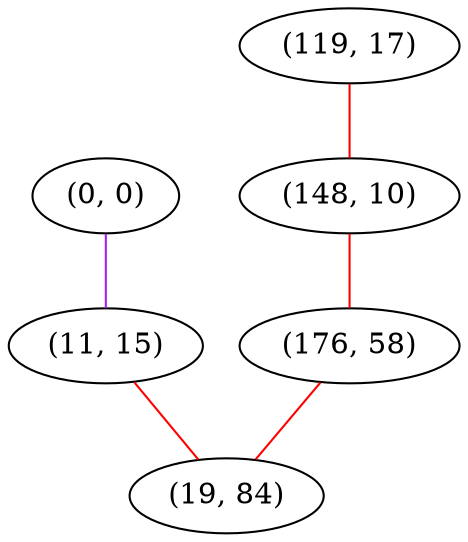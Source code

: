 graph "" {
"(0, 0)";
"(119, 17)";
"(148, 10)";
"(176, 58)";
"(11, 15)";
"(19, 84)";
"(0, 0)" -- "(11, 15)"  [color=purple, key=0, weight=4];
"(119, 17)" -- "(148, 10)"  [color=red, key=0, weight=1];
"(148, 10)" -- "(176, 58)"  [color=red, key=0, weight=1];
"(176, 58)" -- "(19, 84)"  [color=red, key=0, weight=1];
"(11, 15)" -- "(19, 84)"  [color=red, key=0, weight=1];
}
